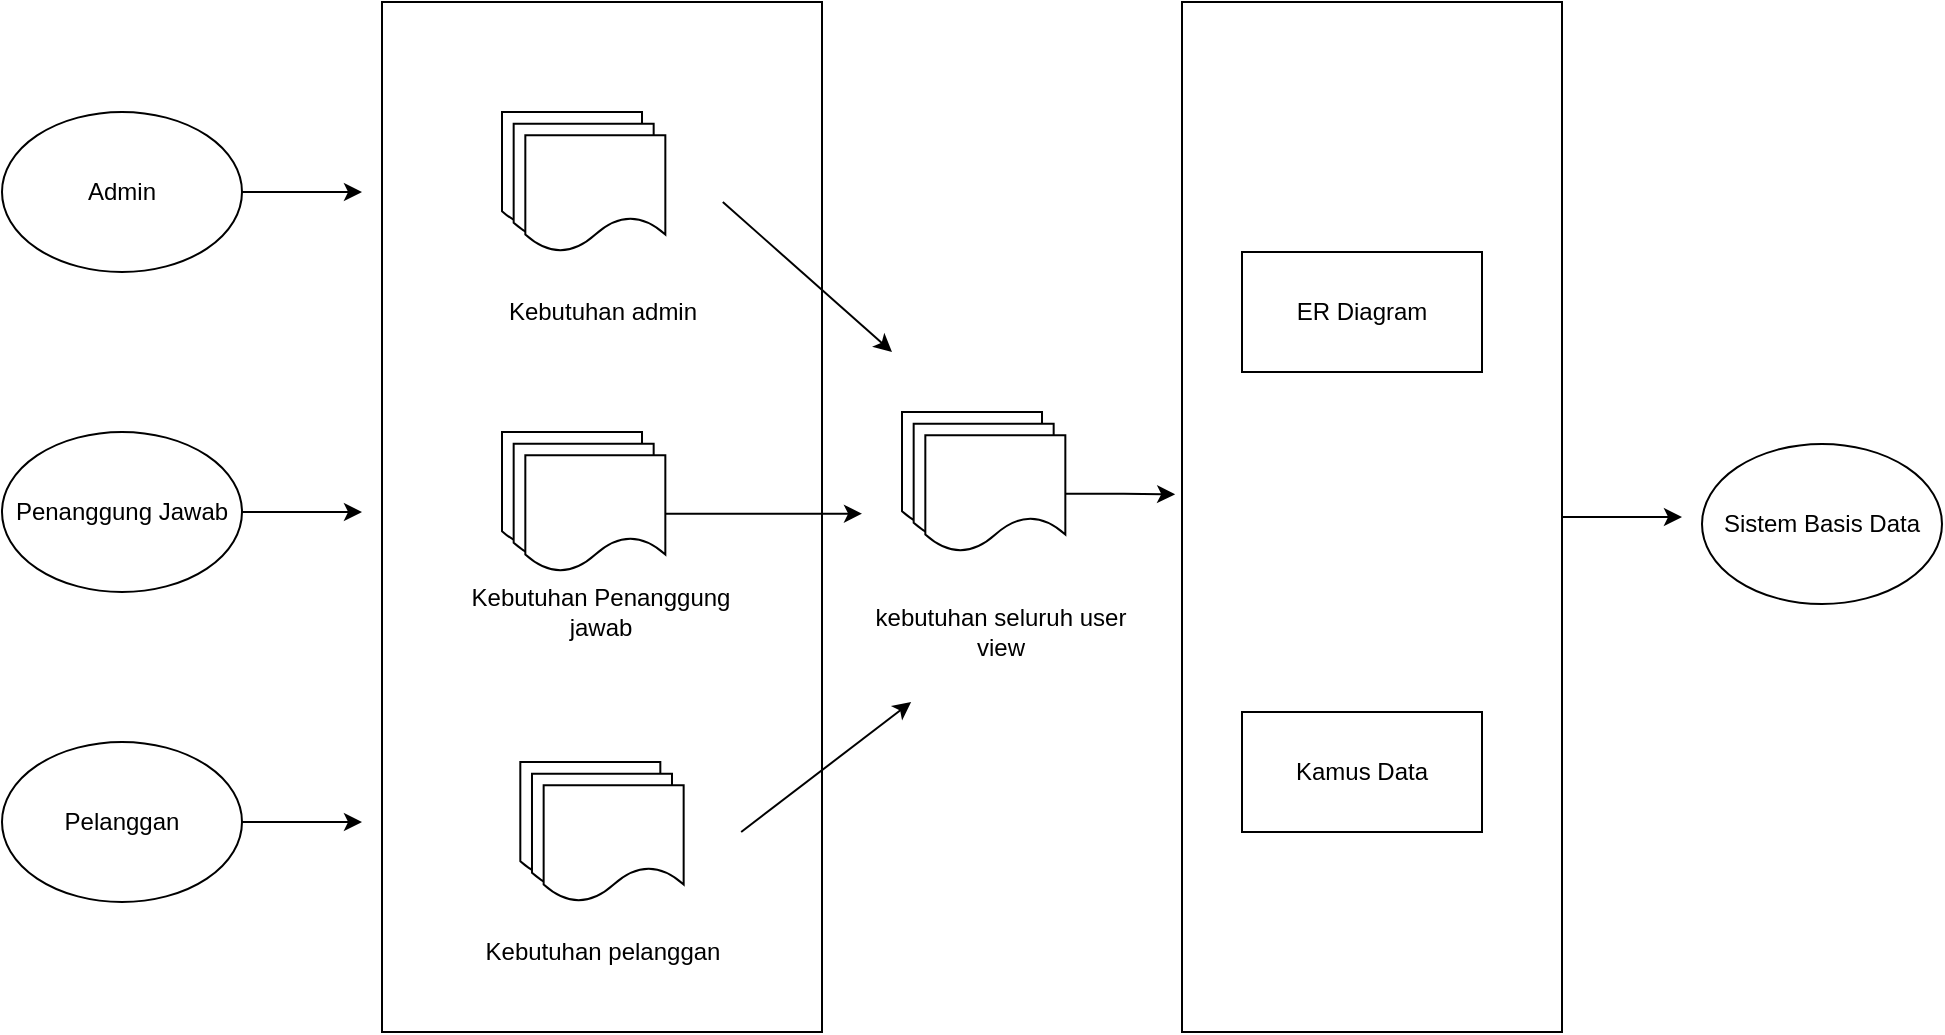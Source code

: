<mxfile version="13.9.0" type="github">
  <diagram id="8fAHktfAMQNLeaYJJfn9" name="Page-1">
    <mxGraphModel dx="868" dy="425" grid="1" gridSize="10" guides="1" tooltips="1" connect="1" arrows="1" fold="1" page="1" pageScale="1" pageWidth="850" pageHeight="1100" math="0" shadow="0">
      <root>
        <mxCell id="0" />
        <mxCell id="1" parent="0" />
        <mxCell id="w8wZiR7sB8biTmFpnZpn-48" style="edgeStyle=orthogonalEdgeStyle;rounded=0;orthogonalLoop=1;jettySize=auto;html=1;" edge="1" parent="1" source="w8wZiR7sB8biTmFpnZpn-1">
          <mxGeometry relative="1" as="geometry">
            <mxPoint x="260" y="150" as="targetPoint" />
          </mxGeometry>
        </mxCell>
        <mxCell id="w8wZiR7sB8biTmFpnZpn-1" value="Admin" style="ellipse;whiteSpace=wrap;html=1;" vertex="1" parent="1">
          <mxGeometry x="80" y="110" width="120" height="80" as="geometry" />
        </mxCell>
        <mxCell id="w8wZiR7sB8biTmFpnZpn-49" style="edgeStyle=orthogonalEdgeStyle;rounded=0;orthogonalLoop=1;jettySize=auto;html=1;" edge="1" parent="1" source="w8wZiR7sB8biTmFpnZpn-2">
          <mxGeometry relative="1" as="geometry">
            <mxPoint x="260" y="310" as="targetPoint" />
          </mxGeometry>
        </mxCell>
        <mxCell id="w8wZiR7sB8biTmFpnZpn-2" value="Penanggung Jawab" style="ellipse;whiteSpace=wrap;html=1;" vertex="1" parent="1">
          <mxGeometry x="80" y="270" width="120" height="80" as="geometry" />
        </mxCell>
        <mxCell id="w8wZiR7sB8biTmFpnZpn-50" style="edgeStyle=orthogonalEdgeStyle;rounded=0;orthogonalLoop=1;jettySize=auto;html=1;" edge="1" parent="1" source="w8wZiR7sB8biTmFpnZpn-3">
          <mxGeometry relative="1" as="geometry">
            <mxPoint x="260" y="465" as="targetPoint" />
          </mxGeometry>
        </mxCell>
        <mxCell id="w8wZiR7sB8biTmFpnZpn-3" value="Pelanggan" style="ellipse;whiteSpace=wrap;html=1;" vertex="1" parent="1">
          <mxGeometry x="80" y="425" width="120" height="80" as="geometry" />
        </mxCell>
        <mxCell id="w8wZiR7sB8biTmFpnZpn-19" value="" style="rounded=0;whiteSpace=wrap;html=1;" vertex="1" parent="1">
          <mxGeometry x="270" y="55" width="220" height="515" as="geometry" />
        </mxCell>
        <mxCell id="w8wZiR7sB8biTmFpnZpn-23" value="" style="group" vertex="1" connectable="0" parent="1">
          <mxGeometry x="330.0" y="110" width="81.67" height="70" as="geometry" />
        </mxCell>
        <mxCell id="w8wZiR7sB8biTmFpnZpn-20" value="" style="shape=document;whiteSpace=wrap;html=1;boundedLbl=1;" vertex="1" parent="w8wZiR7sB8biTmFpnZpn-23">
          <mxGeometry width="70.003" height="58.333" as="geometry" />
        </mxCell>
        <mxCell id="w8wZiR7sB8biTmFpnZpn-21" value="" style="shape=document;whiteSpace=wrap;html=1;boundedLbl=1;" vertex="1" parent="w8wZiR7sB8biTmFpnZpn-23">
          <mxGeometry x="5.834" y="5.833" width="70.003" height="58.333" as="geometry" />
        </mxCell>
        <mxCell id="w8wZiR7sB8biTmFpnZpn-22" value="" style="shape=document;whiteSpace=wrap;html=1;boundedLbl=1;" vertex="1" parent="w8wZiR7sB8biTmFpnZpn-23">
          <mxGeometry x="11.667" y="11.667" width="70.003" height="58.333" as="geometry" />
        </mxCell>
        <mxCell id="w8wZiR7sB8biTmFpnZpn-24" value="" style="group" vertex="1" connectable="0" parent="1">
          <mxGeometry x="330.0" y="270" width="81.67" height="70" as="geometry" />
        </mxCell>
        <mxCell id="w8wZiR7sB8biTmFpnZpn-25" value="" style="shape=document;whiteSpace=wrap;html=1;boundedLbl=1;" vertex="1" parent="w8wZiR7sB8biTmFpnZpn-24">
          <mxGeometry width="70.003" height="58.333" as="geometry" />
        </mxCell>
        <mxCell id="w8wZiR7sB8biTmFpnZpn-26" value="" style="shape=document;whiteSpace=wrap;html=1;boundedLbl=1;" vertex="1" parent="w8wZiR7sB8biTmFpnZpn-24">
          <mxGeometry x="5.834" y="5.833" width="70.003" height="58.333" as="geometry" />
        </mxCell>
        <mxCell id="w8wZiR7sB8biTmFpnZpn-27" value="" style="shape=document;whiteSpace=wrap;html=1;boundedLbl=1;" vertex="1" parent="w8wZiR7sB8biTmFpnZpn-24">
          <mxGeometry x="11.667" y="11.667" width="70.003" height="58.333" as="geometry" />
        </mxCell>
        <mxCell id="w8wZiR7sB8biTmFpnZpn-28" value="" style="group" vertex="1" connectable="0" parent="1">
          <mxGeometry x="339.16" y="435" width="81.67" height="70" as="geometry" />
        </mxCell>
        <mxCell id="w8wZiR7sB8biTmFpnZpn-29" value="" style="shape=document;whiteSpace=wrap;html=1;boundedLbl=1;" vertex="1" parent="w8wZiR7sB8biTmFpnZpn-28">
          <mxGeometry width="70.003" height="58.333" as="geometry" />
        </mxCell>
        <mxCell id="w8wZiR7sB8biTmFpnZpn-30" value="" style="shape=document;whiteSpace=wrap;html=1;boundedLbl=1;" vertex="1" parent="w8wZiR7sB8biTmFpnZpn-28">
          <mxGeometry x="5.834" y="5.833" width="70.003" height="58.333" as="geometry" />
        </mxCell>
        <mxCell id="w8wZiR7sB8biTmFpnZpn-31" value="" style="shape=document;whiteSpace=wrap;html=1;boundedLbl=1;" vertex="1" parent="w8wZiR7sB8biTmFpnZpn-28">
          <mxGeometry x="11.667" y="11.667" width="70.003" height="58.333" as="geometry" />
        </mxCell>
        <mxCell id="w8wZiR7sB8biTmFpnZpn-32" value="" style="group" vertex="1" connectable="0" parent="1">
          <mxGeometry x="530" y="260" width="81.67" height="70" as="geometry" />
        </mxCell>
        <mxCell id="w8wZiR7sB8biTmFpnZpn-33" value="" style="shape=document;whiteSpace=wrap;html=1;boundedLbl=1;" vertex="1" parent="w8wZiR7sB8biTmFpnZpn-32">
          <mxGeometry width="70.003" height="58.333" as="geometry" />
        </mxCell>
        <mxCell id="w8wZiR7sB8biTmFpnZpn-34" value="" style="shape=document;whiteSpace=wrap;html=1;boundedLbl=1;" vertex="1" parent="w8wZiR7sB8biTmFpnZpn-32">
          <mxGeometry x="5.834" y="5.833" width="70.003" height="58.333" as="geometry" />
        </mxCell>
        <mxCell id="w8wZiR7sB8biTmFpnZpn-35" value="" style="shape=document;whiteSpace=wrap;html=1;boundedLbl=1;" vertex="1" parent="w8wZiR7sB8biTmFpnZpn-32">
          <mxGeometry x="11.667" y="11.667" width="70.003" height="58.333" as="geometry" />
        </mxCell>
        <mxCell id="w8wZiR7sB8biTmFpnZpn-38" value="Kebutuhan admin" style="text;html=1;strokeColor=none;fillColor=none;align=center;verticalAlign=middle;whiteSpace=wrap;rounded=0;" vertex="1" parent="1">
          <mxGeometry x="319.57" y="200" width="120.84" height="20" as="geometry" />
        </mxCell>
        <mxCell id="w8wZiR7sB8biTmFpnZpn-39" value="Kebutuhan Penanggung jawab" style="text;html=1;strokeColor=none;fillColor=none;align=center;verticalAlign=middle;whiteSpace=wrap;rounded=0;" vertex="1" parent="1">
          <mxGeometry x="310.41" y="320" width="139.17" height="80" as="geometry" />
        </mxCell>
        <mxCell id="w8wZiR7sB8biTmFpnZpn-40" value="Kebutuhan pelanggan" style="text;html=1;strokeColor=none;fillColor=none;align=center;verticalAlign=middle;whiteSpace=wrap;rounded=0;" vertex="1" parent="1">
          <mxGeometry x="319.57" y="520" width="120.84" height="20" as="geometry" />
        </mxCell>
        <mxCell id="w8wZiR7sB8biTmFpnZpn-41" value="kebutuhan seluruh user view" style="text;html=1;strokeColor=none;fillColor=none;align=center;verticalAlign=middle;whiteSpace=wrap;rounded=0;" vertex="1" parent="1">
          <mxGeometry x="510" y="330" width="139.17" height="80" as="geometry" />
        </mxCell>
        <mxCell id="w8wZiR7sB8biTmFpnZpn-57" style="edgeStyle=orthogonalEdgeStyle;rounded=0;orthogonalLoop=1;jettySize=auto;html=1;" edge="1" parent="1" source="w8wZiR7sB8biTmFpnZpn-45">
          <mxGeometry relative="1" as="geometry">
            <mxPoint x="920" y="312.5" as="targetPoint" />
          </mxGeometry>
        </mxCell>
        <mxCell id="w8wZiR7sB8biTmFpnZpn-45" value="" style="rounded=0;whiteSpace=wrap;html=1;" vertex="1" parent="1">
          <mxGeometry x="670" y="55" width="190" height="515" as="geometry" />
        </mxCell>
        <mxCell id="w8wZiR7sB8biTmFpnZpn-46" value="ER Diagram" style="rounded=0;whiteSpace=wrap;html=1;" vertex="1" parent="1">
          <mxGeometry x="700" y="180" width="120" height="60" as="geometry" />
        </mxCell>
        <mxCell id="w8wZiR7sB8biTmFpnZpn-47" value="Kamus Data" style="rounded=0;whiteSpace=wrap;html=1;" vertex="1" parent="1">
          <mxGeometry x="700" y="410" width="120" height="60" as="geometry" />
        </mxCell>
        <mxCell id="w8wZiR7sB8biTmFpnZpn-52" value="" style="endArrow=classic;html=1;" edge="1" parent="1">
          <mxGeometry width="50" height="50" relative="1" as="geometry">
            <mxPoint x="449.58" y="470" as="sourcePoint" />
            <mxPoint x="534.58" y="405" as="targetPoint" />
          </mxGeometry>
        </mxCell>
        <mxCell id="w8wZiR7sB8biTmFpnZpn-53" style="edgeStyle=orthogonalEdgeStyle;rounded=0;orthogonalLoop=1;jettySize=auto;html=1;" edge="1" parent="1" source="w8wZiR7sB8biTmFpnZpn-27">
          <mxGeometry relative="1" as="geometry">
            <mxPoint x="510" y="310.833" as="targetPoint" />
          </mxGeometry>
        </mxCell>
        <mxCell id="w8wZiR7sB8biTmFpnZpn-55" value="" style="endArrow=classic;html=1;" edge="1" parent="1">
          <mxGeometry width="50" height="50" relative="1" as="geometry">
            <mxPoint x="440.41" y="155" as="sourcePoint" />
            <mxPoint x="525" y="230" as="targetPoint" />
          </mxGeometry>
        </mxCell>
        <mxCell id="w8wZiR7sB8biTmFpnZpn-56" style="edgeStyle=orthogonalEdgeStyle;rounded=0;orthogonalLoop=1;jettySize=auto;html=1;entryX=-0.018;entryY=0.478;entryDx=0;entryDy=0;entryPerimeter=0;" edge="1" parent="1" source="w8wZiR7sB8biTmFpnZpn-35" target="w8wZiR7sB8biTmFpnZpn-45">
          <mxGeometry relative="1" as="geometry" />
        </mxCell>
        <mxCell id="w8wZiR7sB8biTmFpnZpn-58" value="Sistem Basis Data" style="ellipse;whiteSpace=wrap;html=1;" vertex="1" parent="1">
          <mxGeometry x="930" y="276" width="120" height="80" as="geometry" />
        </mxCell>
      </root>
    </mxGraphModel>
  </diagram>
</mxfile>
